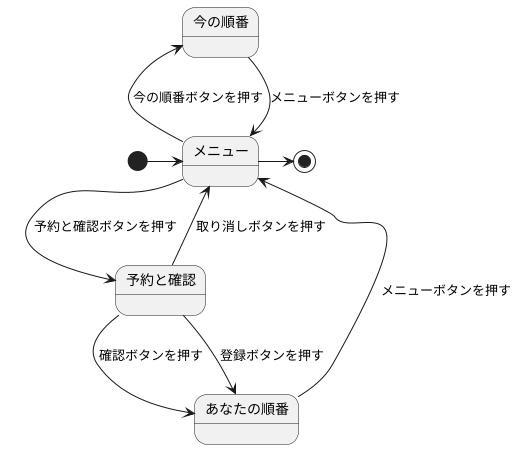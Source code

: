 @startuml 基本構成
' left to right direction
[*] -right-> メニュー
メニュー --> 予約と確認 :予約と確認ボタンを押す
予約と確認 --> あなたの順番 :確認ボタンを押す
予約と確認 --> あなたの順番 :登録ボタンを押す
予約と確認 --> メニュー :取り消しボタンを押す
あなたの順番 --> メニュー :メニューボタンを押す
メニュー -up-> 今の順番 :今の順番ボタンを押す
今の順番 -down-> メニュー :メニューボタンを押す
メニュー -right-> [*] 
@enduml